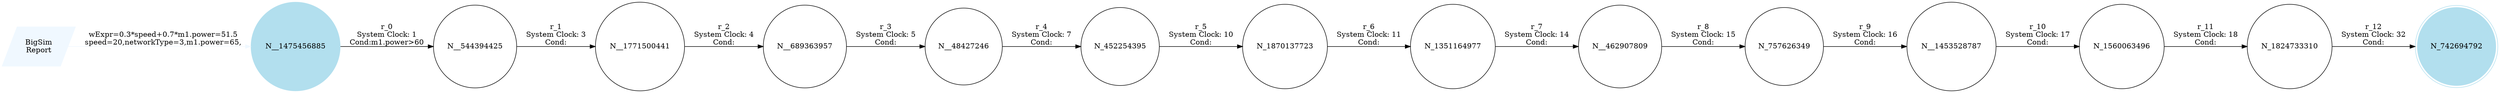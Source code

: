 digraph reaction_graph {
   rankdir=LR;
   Node [shape = circle];
   BigSim_Report [shape = parallelogram color = aliceblue style=filled label="BigSim
Report"];
BigSim_Report -> N__1475456885[color = aliceblue label = "wExpr=0.3*speed+0.7*m1.power=51.5
speed=20,networkType=3,m1.power=65,"];
 N__1475456885
 [shape=circle, color=lightblue2, style=filled];
N__1475456885
[ ];
 N__1475456885 -> N__544394425[ label = "r_0
System Clock: 1
Cond:m1.power>60"];
N_757626349
[ ];
 N_757626349 -> N__1453528787[ label = "r_9
System Clock: 16
Cond:"];
N_1560063496
[ ];
 N_1560063496 -> N_1824733310[ label = "r_11
System Clock: 18
Cond:"];
N__689363957
[ ];
 N__689363957 -> N__48427246[ label = "r_3
System Clock: 5
Cond:"];
N__544394425
[ ];
 N__544394425 -> N__1771500441[ label = "r_1
System Clock: 3
Cond:"];
N__48427246
[ ];
 N__48427246 -> N_452254395[ label = "r_4
System Clock: 7
Cond:"];
N_452254395
[ ];
 N_452254395 -> N_1870137723[ label = "r_5
System Clock: 10
Cond:"];
N__1771500441
[ ];
 N__1771500441 -> N__689363957[ label = "r_2
System Clock: 4
Cond:"];
N__462907809
[ ];
 N__462907809 -> N_757626349[ label = "r_8
System Clock: 15
Cond:"];
N_1870137723
[ ];
 N_1870137723 -> N_1351164977[ label = "r_6
System Clock: 11
Cond:"];
N__1453528787
[ ];
 N__1453528787 -> N_1560063496[ label = "r_10
System Clock: 17
Cond:"];
N_1824733310
[ ];
 N_1824733310 -> N_742694792[ label = "r_12
System Clock: 32
Cond:"];
N_1351164977
[ ];
 N_1351164977 -> N__462907809[ label = "r_7
System Clock: 14
Cond:"];
N_742694792
[ shape = doublecircle, color=lightblue2, style=filled, ];
}
